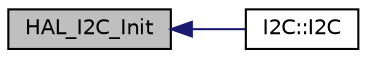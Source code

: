 digraph "HAL_I2C_Init"
{
  edge [fontname="Helvetica",fontsize="10",labelfontname="Helvetica",labelfontsize="10"];
  node [fontname="Helvetica",fontsize="10",shape=record];
  rankdir="LR";
  Node3 [label="HAL_I2C_Init",height=0.2,width=0.4,color="black", fillcolor="grey75", style="filled", fontcolor="black"];
  Node3 -> Node4 [dir="back",color="midnightblue",fontsize="10",style="solid",fontname="Helvetica"];
  Node4 [label="I2C::I2C",height=0.2,width=0.4,color="black", fillcolor="white", style="filled",URL="$class_i2_c.html#af873a848403e133a5a6414b677ec3c86"];
}
